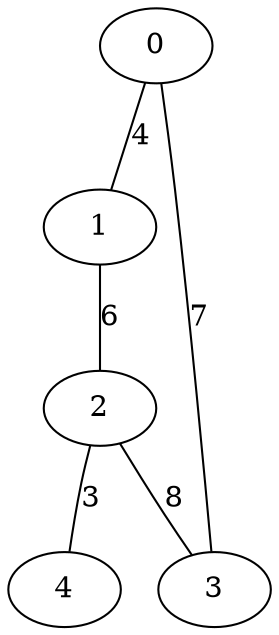 graph G { 2 -- 4 [label="3"]  0 -- 1 [label="4"]  1 -- 2 [label="6"]  0 -- 3 [label="7"]  2 -- 3 [label="8"] }
